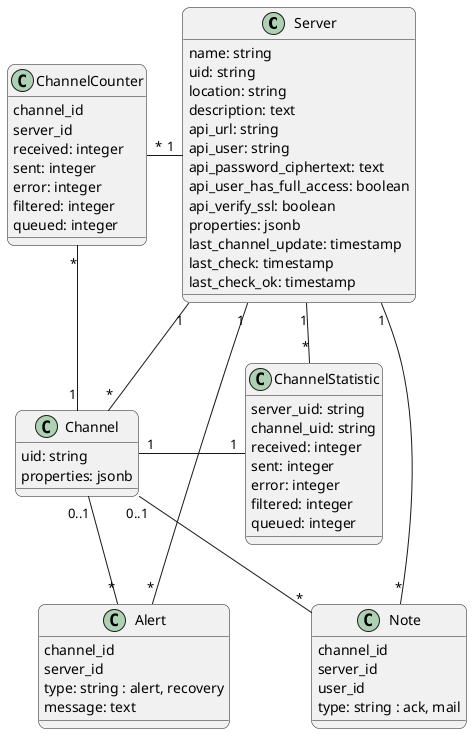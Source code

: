 @startuml
top to bottom direction
skinparam defaultTextAlignment center
skinparam roundCorner 15

class Server  {
  name: string
  uid: string
  location: string
  description: text
  api_url: string
  api_user: string
  api_password_ciphertext: text
  api_user_has_full_access: boolean
  api_verify_ssl: boolean
  properties: jsonb
  last_channel_update: timestamp
  last_check: timestamp
  last_check_ok: timestamp
}

class Channel {
  uid: string
  properties: jsonb
}

class ChannelStatistic {
  server_uid: string
  channel_uid: string
  received: integer
  sent: integer
  error: integer
  filtered: integer
  queued: integer
}

class ChannelCounter {
  channel_id
  server_id
  received: integer
  sent: integer
  error: integer
  filtered: integer
  queued: integer
}

class Alert {
  channel_id
  server_id
  type: string : alert, recovery
  message: text
}

class Note {
  channel_id
  server_id
  user_id
  type: string : ack, mail
}

Server "1" -- "*" Channel
Server "1" - "*" ChannelStatistic
Channel "1" - "1" ChannelStatistic
ChannelCounter "*" - "1" Server
ChannelCounter "*" -- "1" Channel
Server "1" -- "*" Alert
Channel "0..1" -- "*" Alert
Server "1" -- "*" Note
Channel "0..1" -- "*" Note


@enduml
